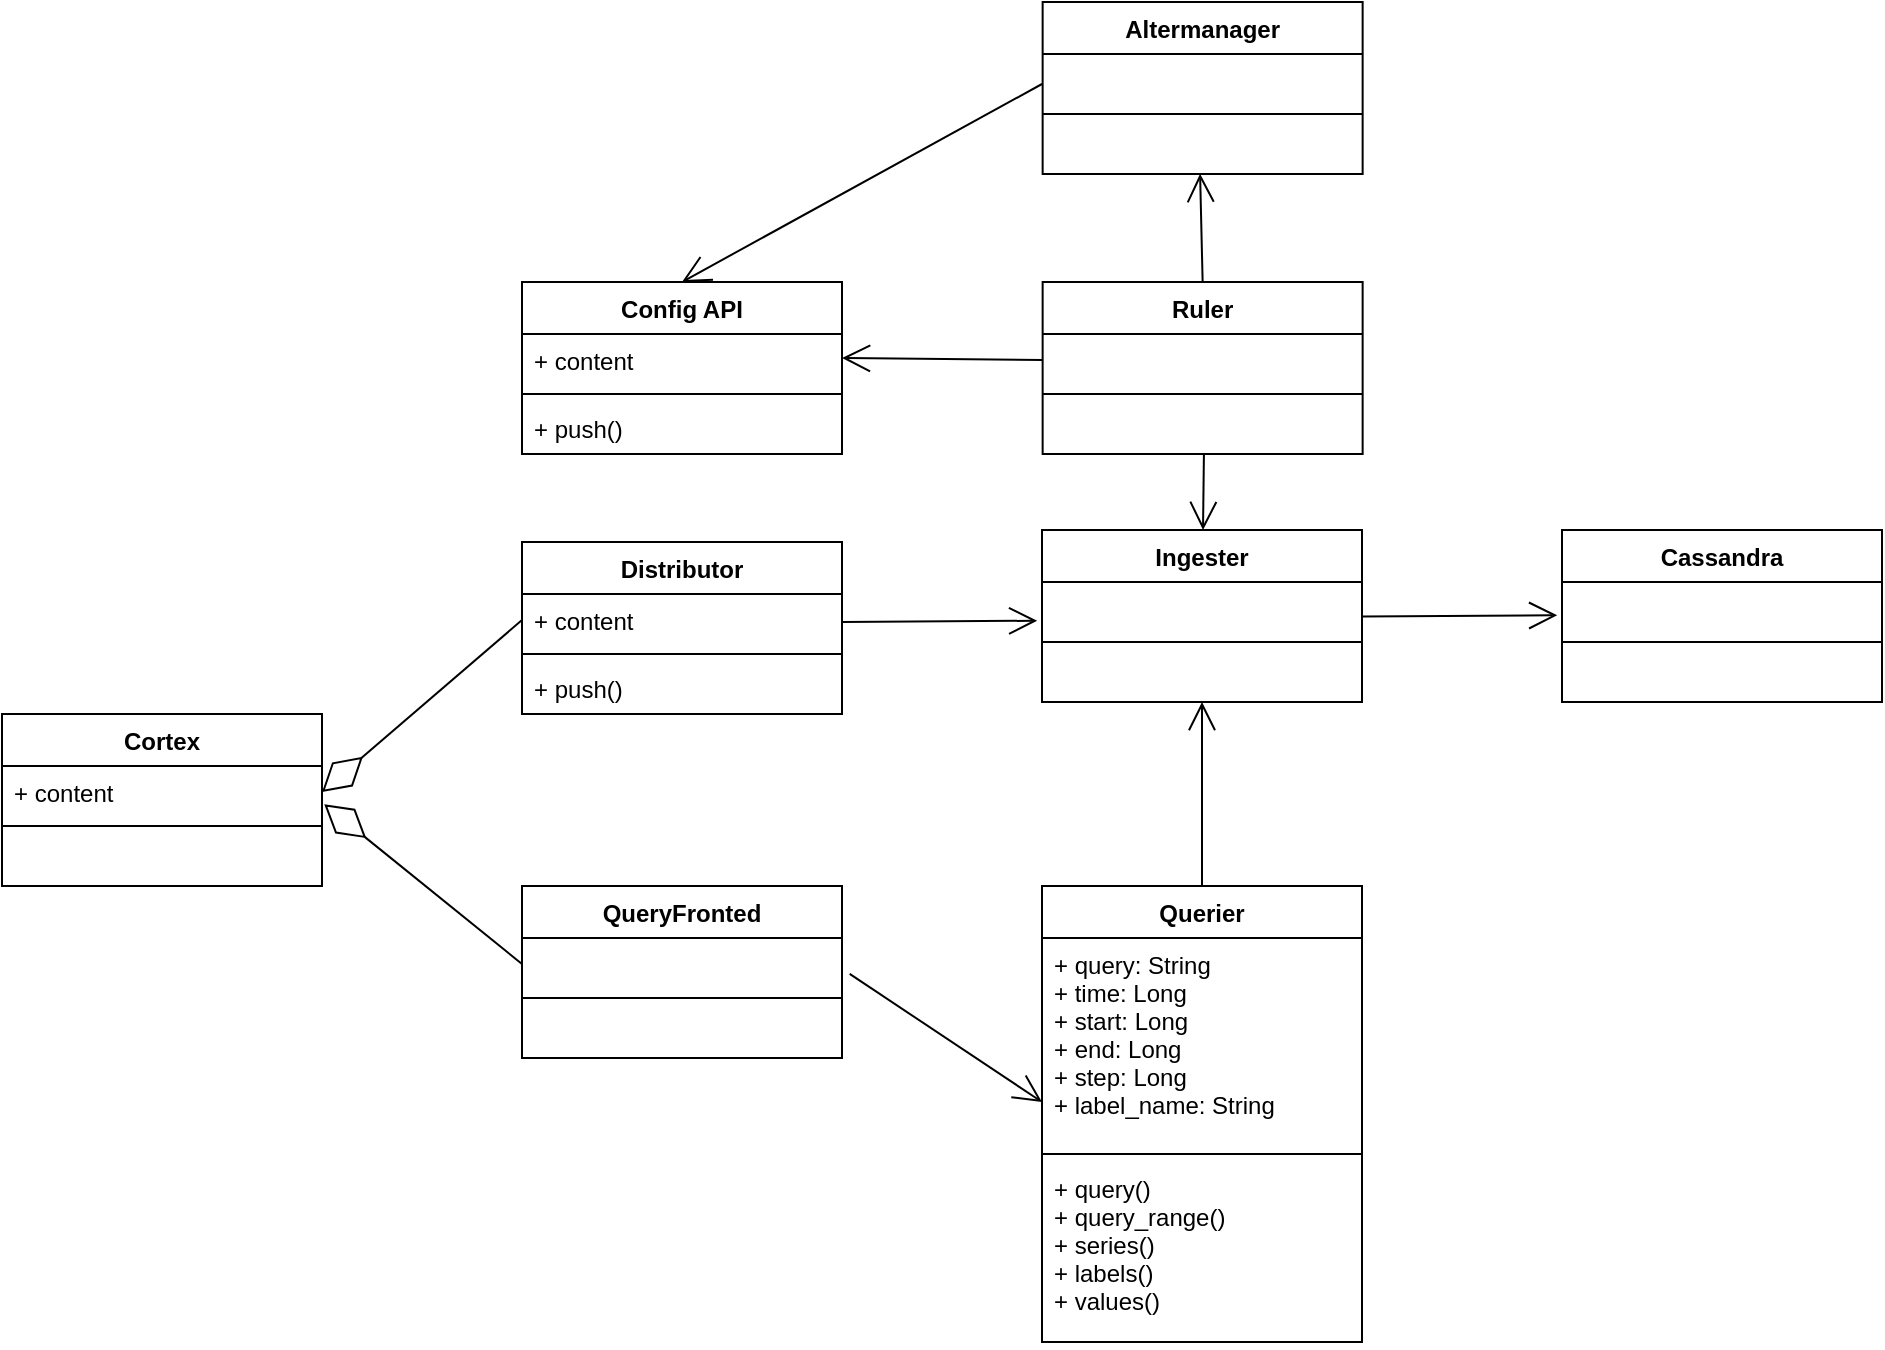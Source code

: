 <mxfile version="12.8.2" type="github">
  <diagram id="iRymewiH79jELuAZ1aKH" name="Cortex">
    <mxGraphModel dx="981" dy="1701" grid="1" gridSize="10" guides="1" tooltips="1" connect="1" arrows="1" fold="1" page="1" pageScale="1" pageWidth="827" pageHeight="1169" math="0" shadow="0">
      <root>
        <mxCell id="0" />
        <mxCell id="1" parent="0" />
        <mxCell id="F0HcZFXE1beLXUN7yPTD-1" value="Cortex" style="swimlane;fontStyle=1;align=center;verticalAlign=top;childLayout=stackLayout;horizontal=1;startSize=26;horizontalStack=0;resizeParent=1;resizeParentMax=0;resizeLast=0;collapsible=1;marginBottom=0;" parent="1" vertex="1">
          <mxGeometry x="40" y="316" width="160" height="86" as="geometry" />
        </mxCell>
        <mxCell id="F0HcZFXE1beLXUN7yPTD-2" value="+ content" style="text;strokeColor=none;fillColor=none;align=left;verticalAlign=top;spacingLeft=4;spacingRight=4;overflow=hidden;rotatable=0;points=[[0,0.5],[1,0.5]];portConstraint=eastwest;" parent="F0HcZFXE1beLXUN7yPTD-1" vertex="1">
          <mxGeometry y="26" width="160" height="26" as="geometry" />
        </mxCell>
        <mxCell id="F0HcZFXE1beLXUN7yPTD-3" value="" style="line;strokeWidth=1;fillColor=none;align=left;verticalAlign=middle;spacingTop=-1;spacingLeft=3;spacingRight=3;rotatable=0;labelPosition=right;points=[];portConstraint=eastwest;" parent="F0HcZFXE1beLXUN7yPTD-1" vertex="1">
          <mxGeometry y="52" width="160" height="8" as="geometry" />
        </mxCell>
        <mxCell id="F0HcZFXE1beLXUN7yPTD-4" value=" " style="text;strokeColor=none;fillColor=none;align=left;verticalAlign=top;spacingLeft=4;spacingRight=4;overflow=hidden;rotatable=0;points=[[0,0.5],[1,0.5]];portConstraint=eastwest;" parent="F0HcZFXE1beLXUN7yPTD-1" vertex="1">
          <mxGeometry y="60" width="160" height="26" as="geometry" />
        </mxCell>
        <mxCell id="U1af7vYA9oy-of9_Sick-2" value="Distributor" style="swimlane;fontStyle=1;align=center;verticalAlign=top;childLayout=stackLayout;horizontal=1;startSize=26;horizontalStack=0;resizeParent=1;resizeParentMax=0;resizeLast=0;collapsible=1;marginBottom=0;" vertex="1" parent="1">
          <mxGeometry x="300" y="230" width="160" height="86" as="geometry" />
        </mxCell>
        <mxCell id="U1af7vYA9oy-of9_Sick-3" value="+ content" style="text;strokeColor=none;fillColor=none;align=left;verticalAlign=top;spacingLeft=4;spacingRight=4;overflow=hidden;rotatable=0;points=[[0,0.5],[1,0.5]];portConstraint=eastwest;" vertex="1" parent="U1af7vYA9oy-of9_Sick-2">
          <mxGeometry y="26" width="160" height="26" as="geometry" />
        </mxCell>
        <mxCell id="U1af7vYA9oy-of9_Sick-4" value="" style="line;strokeWidth=1;fillColor=none;align=left;verticalAlign=middle;spacingTop=-1;spacingLeft=3;spacingRight=3;rotatable=0;labelPosition=right;points=[];portConstraint=eastwest;" vertex="1" parent="U1af7vYA9oy-of9_Sick-2">
          <mxGeometry y="52" width="160" height="8" as="geometry" />
        </mxCell>
        <mxCell id="U1af7vYA9oy-of9_Sick-5" value="+ push()" style="text;strokeColor=none;fillColor=none;align=left;verticalAlign=top;spacingLeft=4;spacingRight=4;overflow=hidden;rotatable=0;points=[[0,0.5],[1,0.5]];portConstraint=eastwest;" vertex="1" parent="U1af7vYA9oy-of9_Sick-2">
          <mxGeometry y="60" width="160" height="26" as="geometry" />
        </mxCell>
        <mxCell id="U1af7vYA9oy-of9_Sick-6" value="Querier" style="swimlane;fontStyle=1;align=center;verticalAlign=top;childLayout=stackLayout;horizontal=1;startSize=26;horizontalStack=0;resizeParent=1;resizeParentMax=0;resizeLast=0;collapsible=1;marginBottom=0;" vertex="1" parent="1">
          <mxGeometry x="560" y="402" width="160" height="228" as="geometry" />
        </mxCell>
        <mxCell id="U1af7vYA9oy-of9_Sick-7" value="+ query: String&#xa;+ time: Long&#xa;+ start: Long&#xa;+ end: Long&#xa;+ step: Long&#xa;+ label_name: String" style="text;strokeColor=none;fillColor=none;align=left;verticalAlign=top;spacingLeft=4;spacingRight=4;overflow=hidden;rotatable=0;points=[[0,0.5],[1,0.5]];portConstraint=eastwest;" vertex="1" parent="U1af7vYA9oy-of9_Sick-6">
          <mxGeometry y="26" width="160" height="104" as="geometry" />
        </mxCell>
        <mxCell id="U1af7vYA9oy-of9_Sick-21" value="" style="endArrow=open;endFill=1;endSize=12;html=1;exitX=1.024;exitY=0.69;exitDx=0;exitDy=0;exitPerimeter=0;" edge="1" parent="U1af7vYA9oy-of9_Sick-6" source="U1af7vYA9oy-of9_Sick-11">
          <mxGeometry width="160" relative="1" as="geometry">
            <mxPoint x="-160" y="108" as="sourcePoint" />
            <mxPoint y="108" as="targetPoint" />
          </mxGeometry>
        </mxCell>
        <mxCell id="U1af7vYA9oy-of9_Sick-8" value="" style="line;strokeWidth=1;fillColor=none;align=left;verticalAlign=middle;spacingTop=-1;spacingLeft=3;spacingRight=3;rotatable=0;labelPosition=right;points=[];portConstraint=eastwest;" vertex="1" parent="U1af7vYA9oy-of9_Sick-6">
          <mxGeometry y="130" width="160" height="8" as="geometry" />
        </mxCell>
        <mxCell id="U1af7vYA9oy-of9_Sick-9" value="+ query()&#xa;+ query_range()&#xa;+ series()&#xa;+ labels()&#xa;+ values()&#xa;" style="text;strokeColor=none;fillColor=none;align=left;verticalAlign=top;spacingLeft=4;spacingRight=4;overflow=hidden;rotatable=0;points=[[0,0.5],[1,0.5]];portConstraint=eastwest;" vertex="1" parent="U1af7vYA9oy-of9_Sick-6">
          <mxGeometry y="138" width="160" height="90" as="geometry" />
        </mxCell>
        <mxCell id="U1af7vYA9oy-of9_Sick-10" value="QueryFronted" style="swimlane;fontStyle=1;align=center;verticalAlign=top;childLayout=stackLayout;horizontal=1;startSize=26;horizontalStack=0;resizeParent=1;resizeParentMax=0;resizeLast=0;collapsible=1;marginBottom=0;" vertex="1" parent="1">
          <mxGeometry x="300" y="402" width="160" height="86" as="geometry" />
        </mxCell>
        <mxCell id="U1af7vYA9oy-of9_Sick-11" value=" " style="text;strokeColor=none;fillColor=none;align=left;verticalAlign=top;spacingLeft=4;spacingRight=4;overflow=hidden;rotatable=0;points=[[0,0.5],[1,0.5]];portConstraint=eastwest;" vertex="1" parent="U1af7vYA9oy-of9_Sick-10">
          <mxGeometry y="26" width="160" height="26" as="geometry" />
        </mxCell>
        <mxCell id="U1af7vYA9oy-of9_Sick-12" value="" style="line;strokeWidth=1;fillColor=none;align=left;verticalAlign=middle;spacingTop=-1;spacingLeft=3;spacingRight=3;rotatable=0;labelPosition=right;points=[];portConstraint=eastwest;" vertex="1" parent="U1af7vYA9oy-of9_Sick-10">
          <mxGeometry y="52" width="160" height="8" as="geometry" />
        </mxCell>
        <mxCell id="U1af7vYA9oy-of9_Sick-13" value=" " style="text;strokeColor=none;fillColor=none;align=left;verticalAlign=top;spacingLeft=4;spacingRight=4;overflow=hidden;rotatable=0;points=[[0,0.5],[1,0.5]];portConstraint=eastwest;" vertex="1" parent="U1af7vYA9oy-of9_Sick-10">
          <mxGeometry y="60" width="160" height="26" as="geometry" />
        </mxCell>
        <mxCell id="U1af7vYA9oy-of9_Sick-14" value="Ingester" style="swimlane;fontStyle=1;align=center;verticalAlign=top;childLayout=stackLayout;horizontal=1;startSize=26;horizontalStack=0;resizeParent=1;resizeParentMax=0;resizeLast=0;collapsible=1;marginBottom=0;" vertex="1" parent="1">
          <mxGeometry x="560" y="224" width="160" height="86" as="geometry" />
        </mxCell>
        <mxCell id="U1af7vYA9oy-of9_Sick-15" value=" " style="text;strokeColor=none;fillColor=none;align=left;verticalAlign=top;spacingLeft=4;spacingRight=4;overflow=hidden;rotatable=0;points=[[0,0.5],[1,0.5]];portConstraint=eastwest;" vertex="1" parent="U1af7vYA9oy-of9_Sick-14">
          <mxGeometry y="26" width="160" height="26" as="geometry" />
        </mxCell>
        <mxCell id="U1af7vYA9oy-of9_Sick-16" value="" style="line;strokeWidth=1;fillColor=none;align=left;verticalAlign=middle;spacingTop=-1;spacingLeft=3;spacingRight=3;rotatable=0;labelPosition=right;points=[];portConstraint=eastwest;" vertex="1" parent="U1af7vYA9oy-of9_Sick-14">
          <mxGeometry y="52" width="160" height="8" as="geometry" />
        </mxCell>
        <mxCell id="U1af7vYA9oy-of9_Sick-17" value=" " style="text;strokeColor=none;fillColor=none;align=left;verticalAlign=top;spacingLeft=4;spacingRight=4;overflow=hidden;rotatable=0;points=[[0,0.5],[1,0.5]];portConstraint=eastwest;" vertex="1" parent="U1af7vYA9oy-of9_Sick-14">
          <mxGeometry y="60" width="160" height="26" as="geometry" />
        </mxCell>
        <mxCell id="U1af7vYA9oy-of9_Sick-19" value="" style="endArrow=diamondThin;endFill=0;endSize=24;html=1;exitX=0;exitY=0.5;exitDx=0;exitDy=0;entryX=1;entryY=0.5;entryDx=0;entryDy=0;" edge="1" parent="1" source="U1af7vYA9oy-of9_Sick-3" target="F0HcZFXE1beLXUN7yPTD-2">
          <mxGeometry width="160" relative="1" as="geometry">
            <mxPoint x="210" y="358.66" as="sourcePoint" />
            <mxPoint x="370" y="358.66" as="targetPoint" />
          </mxGeometry>
        </mxCell>
        <mxCell id="U1af7vYA9oy-of9_Sick-20" value="" style="endArrow=diamondThin;endFill=0;endSize=24;html=1;exitX=0;exitY=0.5;exitDx=0;exitDy=0;entryX=1.007;entryY=0.735;entryDx=0;entryDy=0;entryPerimeter=0;" edge="1" parent="1" source="U1af7vYA9oy-of9_Sick-11" target="F0HcZFXE1beLXUN7yPTD-2">
          <mxGeometry width="160" relative="1" as="geometry">
            <mxPoint x="300" y="300.0" as="sourcePoint" />
            <mxPoint x="200" y="386.0" as="targetPoint" />
          </mxGeometry>
        </mxCell>
        <mxCell id="U1af7vYA9oy-of9_Sick-22" value="Config API" style="swimlane;fontStyle=1;align=center;verticalAlign=top;childLayout=stackLayout;horizontal=1;startSize=26;horizontalStack=0;resizeParent=1;resizeParentMax=0;resizeLast=0;collapsible=1;marginBottom=0;" vertex="1" parent="1">
          <mxGeometry x="300" y="100" width="160" height="86" as="geometry" />
        </mxCell>
        <mxCell id="U1af7vYA9oy-of9_Sick-23" value="+ content" style="text;strokeColor=none;fillColor=none;align=left;verticalAlign=top;spacingLeft=4;spacingRight=4;overflow=hidden;rotatable=0;points=[[0,0.5],[1,0.5]];portConstraint=eastwest;" vertex="1" parent="U1af7vYA9oy-of9_Sick-22">
          <mxGeometry y="26" width="160" height="26" as="geometry" />
        </mxCell>
        <mxCell id="U1af7vYA9oy-of9_Sick-24" value="" style="line;strokeWidth=1;fillColor=none;align=left;verticalAlign=middle;spacingTop=-1;spacingLeft=3;spacingRight=3;rotatable=0;labelPosition=right;points=[];portConstraint=eastwest;" vertex="1" parent="U1af7vYA9oy-of9_Sick-22">
          <mxGeometry y="52" width="160" height="8" as="geometry" />
        </mxCell>
        <mxCell id="U1af7vYA9oy-of9_Sick-25" value="+ push()" style="text;strokeColor=none;fillColor=none;align=left;verticalAlign=top;spacingLeft=4;spacingRight=4;overflow=hidden;rotatable=0;points=[[0,0.5],[1,0.5]];portConstraint=eastwest;" vertex="1" parent="U1af7vYA9oy-of9_Sick-22">
          <mxGeometry y="60" width="160" height="26" as="geometry" />
        </mxCell>
        <mxCell id="U1af7vYA9oy-of9_Sick-26" value="" style="endArrow=open;endFill=1;endSize=12;html=1;exitX=1.024;exitY=0.69;exitDx=0;exitDy=0;exitPerimeter=0;entryX=-0.015;entryY=0.745;entryDx=0;entryDy=0;entryPerimeter=0;" edge="1" parent="1" target="U1af7vYA9oy-of9_Sick-15">
          <mxGeometry width="160" relative="1" as="geometry">
            <mxPoint x="460.0" y="270.0" as="sourcePoint" />
            <mxPoint x="556.16" y="334.06" as="targetPoint" />
          </mxGeometry>
        </mxCell>
        <mxCell id="U1af7vYA9oy-of9_Sick-27" value="" style="endArrow=open;endFill=1;endSize=12;html=1;exitX=0;exitY=0.5;exitDx=0;exitDy=0;entryX=0.998;entryY=0.846;entryDx=0;entryDy=0;entryPerimeter=0;" edge="1" parent="1" source="U1af7vYA9oy-of9_Sick-29">
          <mxGeometry width="160" relative="1" as="geometry">
            <mxPoint x="460.32" y="133.29" as="sourcePoint" />
            <mxPoint x="460.0" y="137.996" as="targetPoint" />
          </mxGeometry>
        </mxCell>
        <mxCell id="U1af7vYA9oy-of9_Sick-28" value="Ruler" style="swimlane;fontStyle=1;align=center;verticalAlign=top;childLayout=stackLayout;horizontal=1;startSize=26;horizontalStack=0;resizeParent=1;resizeParentMax=0;resizeLast=0;collapsible=1;marginBottom=0;" vertex="1" parent="1">
          <mxGeometry x="560.32" y="100" width="160" height="86" as="geometry" />
        </mxCell>
        <mxCell id="U1af7vYA9oy-of9_Sick-29" value=" " style="text;strokeColor=none;fillColor=none;align=left;verticalAlign=top;spacingLeft=4;spacingRight=4;overflow=hidden;rotatable=0;points=[[0,0.5],[1,0.5]];portConstraint=eastwest;" vertex="1" parent="U1af7vYA9oy-of9_Sick-28">
          <mxGeometry y="26" width="160" height="26" as="geometry" />
        </mxCell>
        <mxCell id="U1af7vYA9oy-of9_Sick-39" value="" style="endArrow=open;endFill=1;endSize=12;html=1;exitX=0.5;exitY=0;exitDx=0;exitDy=0;" edge="1" parent="U1af7vYA9oy-of9_Sick-28" target="U1af7vYA9oy-of9_Sick-14">
          <mxGeometry width="160" relative="1" as="geometry">
            <mxPoint x="80.64" y="86" as="sourcePoint" />
            <mxPoint x="79.36" y="31.896" as="targetPoint" />
          </mxGeometry>
        </mxCell>
        <mxCell id="U1af7vYA9oy-of9_Sick-30" value="" style="line;strokeWidth=1;fillColor=none;align=left;verticalAlign=middle;spacingTop=-1;spacingLeft=3;spacingRight=3;rotatable=0;labelPosition=right;points=[];portConstraint=eastwest;" vertex="1" parent="U1af7vYA9oy-of9_Sick-28">
          <mxGeometry y="52" width="160" height="8" as="geometry" />
        </mxCell>
        <mxCell id="U1af7vYA9oy-of9_Sick-31" value=" " style="text;strokeColor=none;fillColor=none;align=left;verticalAlign=top;spacingLeft=4;spacingRight=4;overflow=hidden;rotatable=0;points=[[0,0.5],[1,0.5]];portConstraint=eastwest;" vertex="1" parent="U1af7vYA9oy-of9_Sick-28">
          <mxGeometry y="60" width="160" height="26" as="geometry" />
        </mxCell>
        <mxCell id="U1af7vYA9oy-of9_Sick-33" value="Altermanager" style="swimlane;fontStyle=1;align=center;verticalAlign=top;childLayout=stackLayout;horizontal=1;startSize=26;horizontalStack=0;resizeParent=1;resizeParentMax=0;resizeLast=0;collapsible=1;marginBottom=0;" vertex="1" parent="1">
          <mxGeometry x="560.32" y="-40" width="160" height="86" as="geometry" />
        </mxCell>
        <mxCell id="U1af7vYA9oy-of9_Sick-34" value=" " style="text;strokeColor=none;fillColor=none;align=left;verticalAlign=top;spacingLeft=4;spacingRight=4;overflow=hidden;rotatable=0;points=[[0,0.5],[1,0.5]];portConstraint=eastwest;" vertex="1" parent="U1af7vYA9oy-of9_Sick-33">
          <mxGeometry y="26" width="160" height="26" as="geometry" />
        </mxCell>
        <mxCell id="U1af7vYA9oy-of9_Sick-35" value="" style="line;strokeWidth=1;fillColor=none;align=left;verticalAlign=middle;spacingTop=-1;spacingLeft=3;spacingRight=3;rotatable=0;labelPosition=right;points=[];portConstraint=eastwest;" vertex="1" parent="U1af7vYA9oy-of9_Sick-33">
          <mxGeometry y="52" width="160" height="8" as="geometry" />
        </mxCell>
        <mxCell id="U1af7vYA9oy-of9_Sick-36" value=" " style="text;strokeColor=none;fillColor=none;align=left;verticalAlign=top;spacingLeft=4;spacingRight=4;overflow=hidden;rotatable=0;points=[[0,0.5],[1,0.5]];portConstraint=eastwest;" vertex="1" parent="U1af7vYA9oy-of9_Sick-33">
          <mxGeometry y="60" width="160" height="26" as="geometry" />
        </mxCell>
        <mxCell id="U1af7vYA9oy-of9_Sick-37" value="" style="endArrow=open;endFill=1;endSize=12;html=1;exitX=0.5;exitY=0;exitDx=0;exitDy=0;entryX=0.492;entryY=0.996;entryDx=0;entryDy=0;entryPerimeter=0;" edge="1" parent="1" source="U1af7vYA9oy-of9_Sick-28" target="U1af7vYA9oy-of9_Sick-36">
          <mxGeometry width="160" relative="1" as="geometry">
            <mxPoint x="640.32" y="91" as="sourcePoint" />
            <mxPoint x="540" y="89.996" as="targetPoint" />
          </mxGeometry>
        </mxCell>
        <mxCell id="U1af7vYA9oy-of9_Sick-38" value="" style="endArrow=open;endFill=1;endSize=12;html=1;exitX=0;exitY=0.5;exitDx=0;exitDy=0;entryX=0.5;entryY=0;entryDx=0;entryDy=0;" edge="1" parent="1" target="U1af7vYA9oy-of9_Sick-22">
          <mxGeometry width="160" relative="1" as="geometry">
            <mxPoint x="560.0" y="1" as="sourcePoint" />
            <mxPoint x="459.68" y="-0.004" as="targetPoint" />
          </mxGeometry>
        </mxCell>
        <mxCell id="U1af7vYA9oy-of9_Sick-40" value="" style="endArrow=open;endFill=1;endSize=12;html=1;exitX=0.5;exitY=0;exitDx=0;exitDy=0;" edge="1" parent="1" source="U1af7vYA9oy-of9_Sick-6" target="U1af7vYA9oy-of9_Sick-17">
          <mxGeometry width="160" relative="1" as="geometry">
            <mxPoint x="630.0" y="402.63" as="sourcePoint" />
            <mxPoint x="727.6" y="402.0" as="targetPoint" />
          </mxGeometry>
        </mxCell>
        <mxCell id="U1af7vYA9oy-of9_Sick-41" value="Cassandra" style="swimlane;fontStyle=1;align=center;verticalAlign=top;childLayout=stackLayout;horizontal=1;startSize=26;horizontalStack=0;resizeParent=1;resizeParentMax=0;resizeLast=0;collapsible=1;marginBottom=0;" vertex="1" parent="1">
          <mxGeometry x="820" y="224" width="160" height="86" as="geometry" />
        </mxCell>
        <mxCell id="U1af7vYA9oy-of9_Sick-42" value=" " style="text;strokeColor=none;fillColor=none;align=left;verticalAlign=top;spacingLeft=4;spacingRight=4;overflow=hidden;rotatable=0;points=[[0,0.5],[1,0.5]];portConstraint=eastwest;" vertex="1" parent="U1af7vYA9oy-of9_Sick-41">
          <mxGeometry y="26" width="160" height="26" as="geometry" />
        </mxCell>
        <mxCell id="U1af7vYA9oy-of9_Sick-43" value="" style="line;strokeWidth=1;fillColor=none;align=left;verticalAlign=middle;spacingTop=-1;spacingLeft=3;spacingRight=3;rotatable=0;labelPosition=right;points=[];portConstraint=eastwest;" vertex="1" parent="U1af7vYA9oy-of9_Sick-41">
          <mxGeometry y="52" width="160" height="8" as="geometry" />
        </mxCell>
        <mxCell id="U1af7vYA9oy-of9_Sick-44" value=" " style="text;strokeColor=none;fillColor=none;align=left;verticalAlign=top;spacingLeft=4;spacingRight=4;overflow=hidden;rotatable=0;points=[[0,0.5],[1,0.5]];portConstraint=eastwest;" vertex="1" parent="U1af7vYA9oy-of9_Sick-41">
          <mxGeometry y="60" width="160" height="26" as="geometry" />
        </mxCell>
        <mxCell id="U1af7vYA9oy-of9_Sick-45" value="" style="endArrow=open;endFill=1;endSize=12;html=1;exitX=1.024;exitY=0.69;exitDx=0;exitDy=0;exitPerimeter=0;entryX=-0.015;entryY=0.745;entryDx=0;entryDy=0;entryPerimeter=0;" edge="1" parent="1">
          <mxGeometry width="160" relative="1" as="geometry">
            <mxPoint x="720.0" y="267.29" as="sourcePoint" />
            <mxPoint x="817.6" y="266.66" as="targetPoint" />
          </mxGeometry>
        </mxCell>
      </root>
    </mxGraphModel>
  </diagram>
</mxfile>
